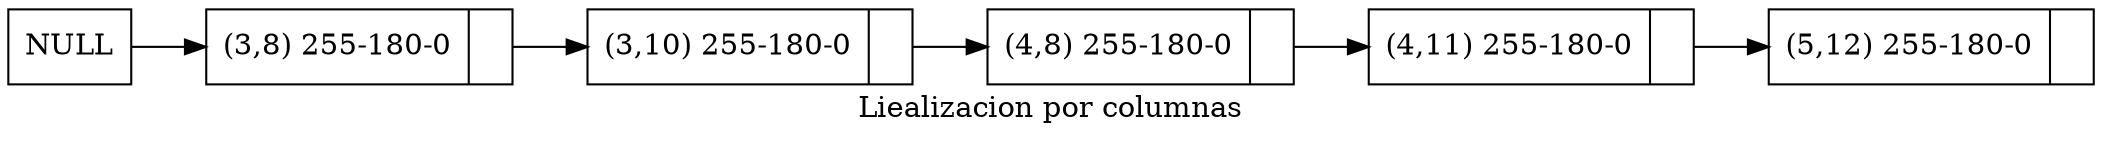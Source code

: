 digraph {
 rankdir=LR; 
 node [shape=record]; 
 label="Liealizacion por columnas";
 null [label="NULL" shape=box];0[label="{<data>(3,8) 255-180-0| <ref>  }", width=1.2]
0:ref:c->1:data
1[label="{<data>(3,10) 255-180-0| <ref>  }", width=1.2]
1:ref:c->2:data
2[label="{<data>(4,8) 255-180-0| <ref>  }", width=1.2]
2:ref:c->3:data
3[label="{<data>(4,11) 255-180-0| <ref>  }", width=1.2]
3:ref:c->4:data
4[label="{<data>(5,12) 255-180-0| <ref>  }", width=1.2]
null->0
}